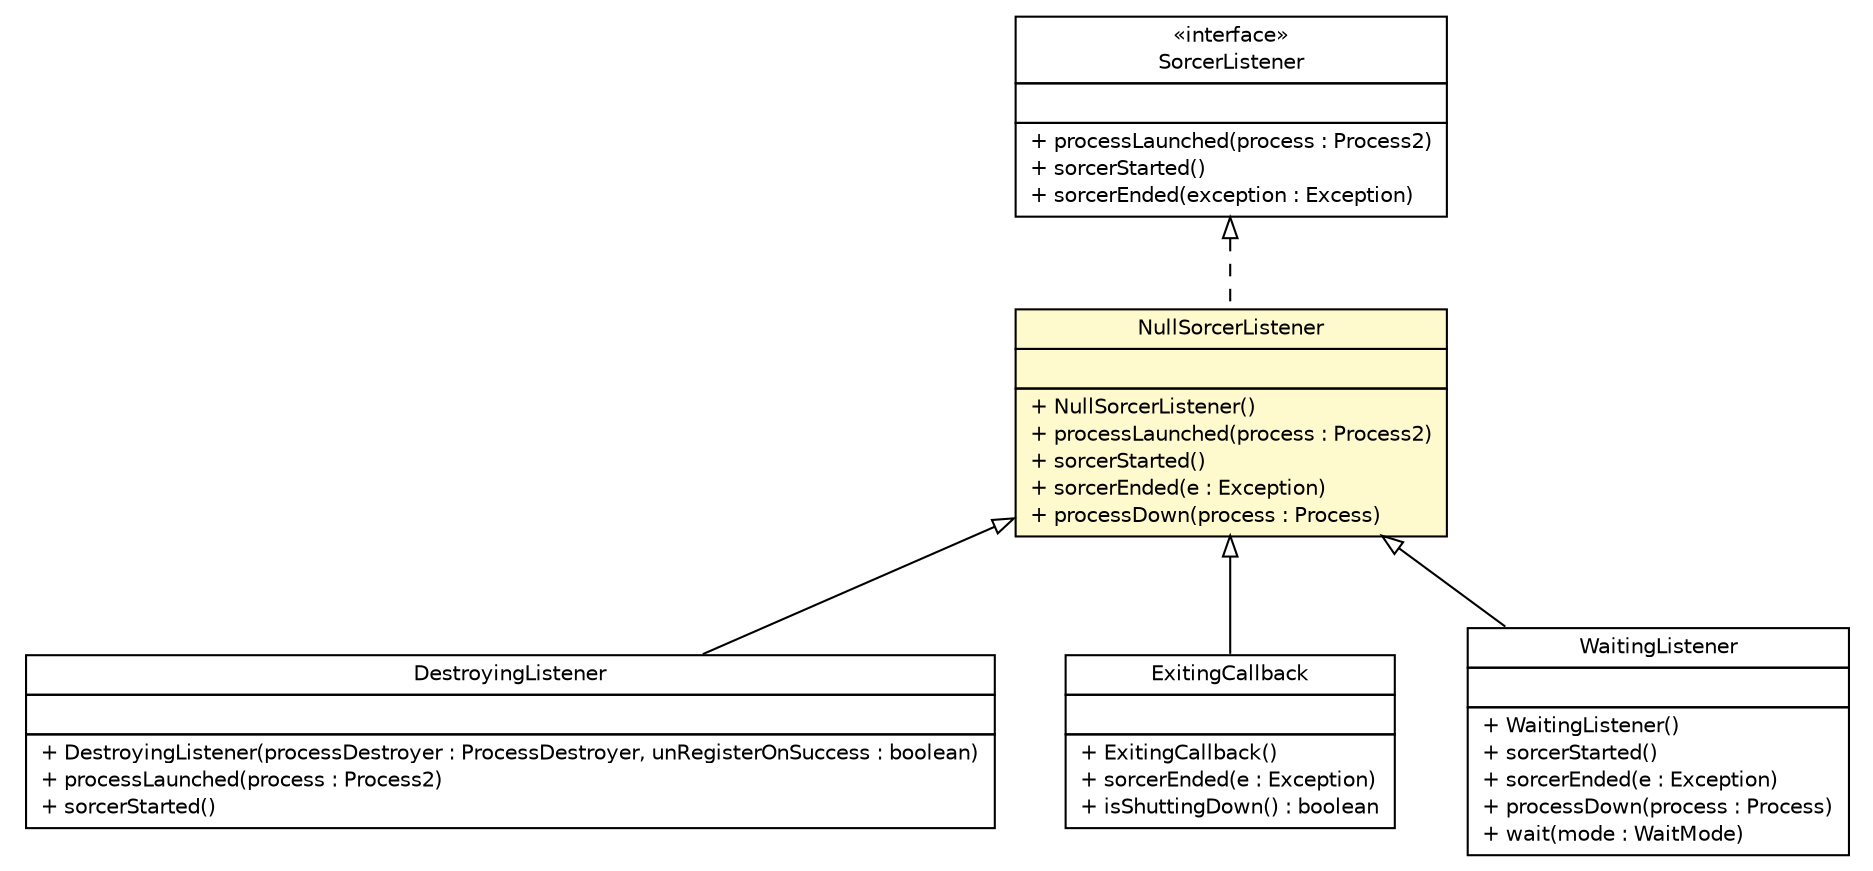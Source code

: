#!/usr/local/bin/dot
#
# Class diagram 
# Generated by UMLGraph version R5_6 (http://www.umlgraph.org/)
#

digraph G {
	edge [fontname="Helvetica",fontsize=10,labelfontname="Helvetica",labelfontsize=10];
	node [fontname="Helvetica",fontsize=10,shape=plaintext];
	nodesep=0.25;
	ranksep=0.5;
	// sorcer.launcher.process.DestroyingListener
	c357099 [label=<<table title="sorcer.launcher.process.DestroyingListener" border="0" cellborder="1" cellspacing="0" cellpadding="2" port="p" href="./process/DestroyingListener.html">
		<tr><td><table border="0" cellspacing="0" cellpadding="1">
<tr><td align="center" balign="center"> DestroyingListener </td></tr>
		</table></td></tr>
		<tr><td><table border="0" cellspacing="0" cellpadding="1">
<tr><td align="left" balign="left">  </td></tr>
		</table></td></tr>
		<tr><td><table border="0" cellspacing="0" cellpadding="1">
<tr><td align="left" balign="left"> + DestroyingListener(processDestroyer : ProcessDestroyer, unRegisterOnSuccess : boolean) </td></tr>
<tr><td align="left" balign="left"> + processLaunched(process : Process2) </td></tr>
<tr><td align="left" balign="left"> + sorcerStarted() </td></tr>
		</table></td></tr>
		</table>>, URL="./process/DestroyingListener.html", fontname="Helvetica", fontcolor="black", fontsize=10.0];
	// sorcer.launcher.process.ExitingCallback
	c357101 [label=<<table title="sorcer.launcher.process.ExitingCallback" border="0" cellborder="1" cellspacing="0" cellpadding="2" port="p" href="./process/ExitingCallback.html">
		<tr><td><table border="0" cellspacing="0" cellpadding="1">
<tr><td align="center" balign="center"> ExitingCallback </td></tr>
		</table></td></tr>
		<tr><td><table border="0" cellspacing="0" cellpadding="1">
<tr><td align="left" balign="left">  </td></tr>
		</table></td></tr>
		<tr><td><table border="0" cellspacing="0" cellpadding="1">
<tr><td align="left" balign="left"> + ExitingCallback() </td></tr>
<tr><td align="left" balign="left"> + sorcerEnded(e : Exception) </td></tr>
<tr><td align="left" balign="left"> + isShuttingDown() : boolean </td></tr>
		</table></td></tr>
		</table>>, URL="./process/ExitingCallback.html", fontname="Helvetica", fontcolor="black", fontsize=10.0];
	// sorcer.launcher.SorcerListener
	c357497 [label=<<table title="sorcer.launcher.SorcerListener" border="0" cellborder="1" cellspacing="0" cellpadding="2" port="p" href="./SorcerListener.html">
		<tr><td><table border="0" cellspacing="0" cellpadding="1">
<tr><td align="center" balign="center"> &#171;interface&#187; </td></tr>
<tr><td align="center" balign="center"> SorcerListener </td></tr>
		</table></td></tr>
		<tr><td><table border="0" cellspacing="0" cellpadding="1">
<tr><td align="left" balign="left">  </td></tr>
		</table></td></tr>
		<tr><td><table border="0" cellspacing="0" cellpadding="1">
<tr><td align="left" balign="left"> + processLaunched(process : Process2) </td></tr>
<tr><td align="left" balign="left"> + sorcerStarted() </td></tr>
<tr><td align="left" balign="left"> + sorcerEnded(exception : Exception) </td></tr>
		</table></td></tr>
		</table>>, URL="./SorcerListener.html", fontname="Helvetica", fontcolor="black", fontsize=10.0];
	// sorcer.launcher.NullSorcerListener
	c357498 [label=<<table title="sorcer.launcher.NullSorcerListener" border="0" cellborder="1" cellspacing="0" cellpadding="2" port="p" bgcolor="lemonChiffon" href="./NullSorcerListener.html">
		<tr><td><table border="0" cellspacing="0" cellpadding="1">
<tr><td align="center" balign="center"> NullSorcerListener </td></tr>
		</table></td></tr>
		<tr><td><table border="0" cellspacing="0" cellpadding="1">
<tr><td align="left" balign="left">  </td></tr>
		</table></td></tr>
		<tr><td><table border="0" cellspacing="0" cellpadding="1">
<tr><td align="left" balign="left"> + NullSorcerListener() </td></tr>
<tr><td align="left" balign="left"> + processLaunched(process : Process2) </td></tr>
<tr><td align="left" balign="left"> + sorcerStarted() </td></tr>
<tr><td align="left" balign="left"> + sorcerEnded(e : Exception) </td></tr>
<tr><td align="left" balign="left"> + processDown(process : Process) </td></tr>
		</table></td></tr>
		</table>>, URL="./NullSorcerListener.html", fontname="Helvetica", fontcolor="black", fontsize=10.0];
	// sorcer.launcher.WaitingListener
	c357504 [label=<<table title="sorcer.launcher.WaitingListener" border="0" cellborder="1" cellspacing="0" cellpadding="2" port="p" href="./WaitingListener.html">
		<tr><td><table border="0" cellspacing="0" cellpadding="1">
<tr><td align="center" balign="center"> WaitingListener </td></tr>
		</table></td></tr>
		<tr><td><table border="0" cellspacing="0" cellpadding="1">
<tr><td align="left" balign="left">  </td></tr>
		</table></td></tr>
		<tr><td><table border="0" cellspacing="0" cellpadding="1">
<tr><td align="left" balign="left"> + WaitingListener() </td></tr>
<tr><td align="left" balign="left"> + sorcerStarted() </td></tr>
<tr><td align="left" balign="left"> + sorcerEnded(e : Exception) </td></tr>
<tr><td align="left" balign="left"> + processDown(process : Process) </td></tr>
<tr><td align="left" balign="left"> + wait(mode : WaitMode) </td></tr>
		</table></td></tr>
		</table>>, URL="./WaitingListener.html", fontname="Helvetica", fontcolor="black", fontsize=10.0];
	//sorcer.launcher.process.DestroyingListener extends sorcer.launcher.NullSorcerListener
	c357498:p -> c357099:p [dir=back,arrowtail=empty];
	//sorcer.launcher.process.ExitingCallback extends sorcer.launcher.NullSorcerListener
	c357498:p -> c357101:p [dir=back,arrowtail=empty];
	//sorcer.launcher.NullSorcerListener implements sorcer.launcher.SorcerListener
	c357497:p -> c357498:p [dir=back,arrowtail=empty,style=dashed];
	//sorcer.launcher.WaitingListener extends sorcer.launcher.NullSorcerListener
	c357498:p -> c357504:p [dir=back,arrowtail=empty];
}

